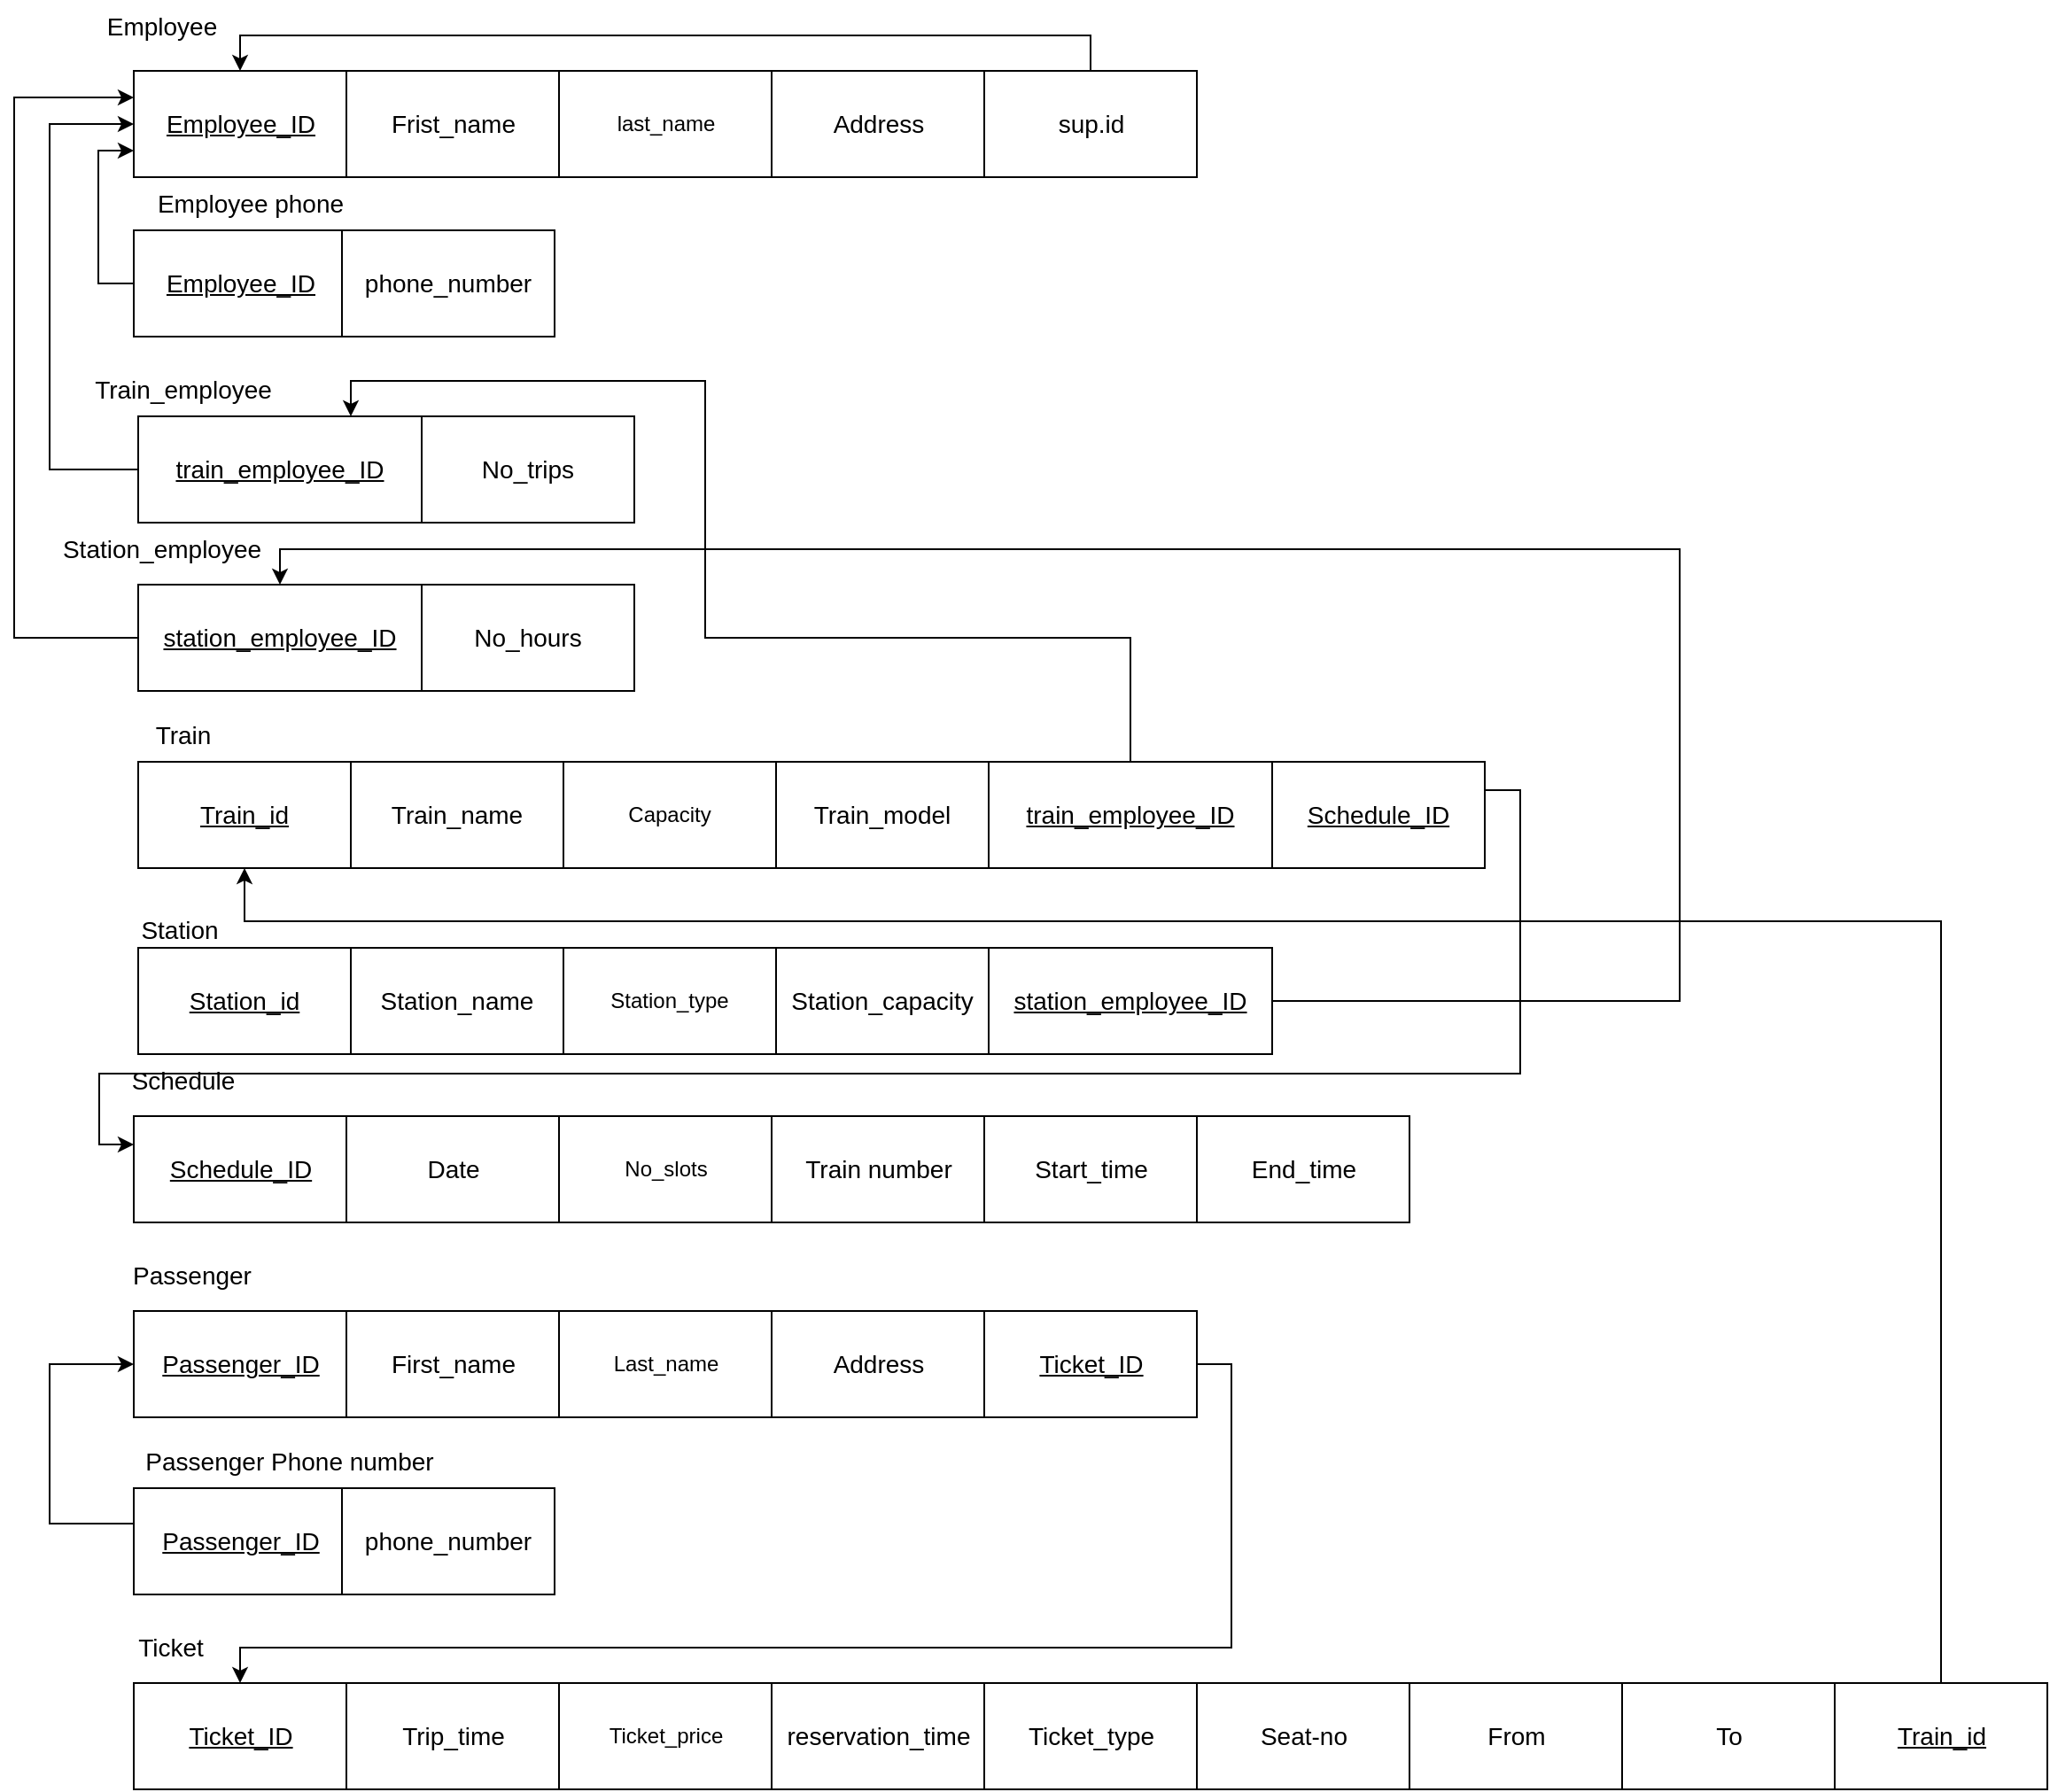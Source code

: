 <mxfile version="20.7.4" type="device"><diagram name="Page-1" id="2c0d36ab-eaac-3732-788b-9136903baeff"><mxGraphModel dx="1105" dy="612" grid="1" gridSize="10" guides="1" tooltips="1" connect="1" arrows="1" fold="1" page="1" pageScale="1.5" pageWidth="1169" pageHeight="827" background="none" math="0" shadow="0"><root><mxCell id="0"/><mxCell id="1" parent="0"/><mxCell id="ZgB1DhjJ4tC2xwrrb30_-1" value="&lt;font style=&quot;font-size: 14px;&quot;&gt;&lt;u&gt;Employee_ID&lt;/u&gt;&lt;/font&gt;" style="rounded=0;whiteSpace=wrap;html=1;" vertex="1" parent="1"><mxGeometry x="197.5" y="40" width="120" height="60" as="geometry"/></mxCell><mxCell id="ZgB1DhjJ4tC2xwrrb30_-78" style="edgeStyle=orthogonalEdgeStyle;rounded=0;orthogonalLoop=1;jettySize=auto;html=1;exitX=0.5;exitY=0;exitDx=0;exitDy=0;entryX=0.5;entryY=0;entryDx=0;entryDy=0;fontSize=14;" edge="1" parent="1" source="ZgB1DhjJ4tC2xwrrb30_-8" target="ZgB1DhjJ4tC2xwrrb30_-1"><mxGeometry relative="1" as="geometry"/></mxCell><mxCell id="ZgB1DhjJ4tC2xwrrb30_-8" value="&lt;font style=&quot;font-size: 14px;&quot;&gt;sup.id&lt;/font&gt;" style="rounded=0;whiteSpace=wrap;html=1;" vertex="1" parent="1"><mxGeometry x="677.5" y="40" width="120" height="60" as="geometry"/></mxCell><mxCell id="ZgB1DhjJ4tC2xwrrb30_-9" value="&lt;font style=&quot;font-size: 14px;&quot;&gt;Address&lt;/font&gt;" style="rounded=0;whiteSpace=wrap;html=1;" vertex="1" parent="1"><mxGeometry x="557.5" y="40" width="120" height="60" as="geometry"/></mxCell><mxCell id="ZgB1DhjJ4tC2xwrrb30_-10" value="last_name" style="rounded=0;whiteSpace=wrap;html=1;" vertex="1" parent="1"><mxGeometry x="437.5" y="40" width="120" height="60" as="geometry"/></mxCell><mxCell id="ZgB1DhjJ4tC2xwrrb30_-11" value="&lt;font style=&quot;font-size: 14px;&quot;&gt;Frist_name&lt;/font&gt;" style="rounded=0;whiteSpace=wrap;html=1;" vertex="1" parent="1"><mxGeometry x="317.5" y="40" width="120" height="60" as="geometry"/></mxCell><mxCell id="ZgB1DhjJ4tC2xwrrb30_-75" style="edgeStyle=orthogonalEdgeStyle;rounded=0;orthogonalLoop=1;jettySize=auto;html=1;exitX=0;exitY=0.5;exitDx=0;exitDy=0;entryX=0;entryY=0.75;entryDx=0;entryDy=0;fontSize=14;" edge="1" parent="1" source="ZgB1DhjJ4tC2xwrrb30_-12" target="ZgB1DhjJ4tC2xwrrb30_-1"><mxGeometry relative="1" as="geometry"/></mxCell><mxCell id="ZgB1DhjJ4tC2xwrrb30_-12" value="&lt;font style=&quot;font-size: 14px;&quot;&gt;&lt;u&gt;Employee_ID&lt;/u&gt;&lt;/font&gt;" style="rounded=0;whiteSpace=wrap;html=1;" vertex="1" parent="1"><mxGeometry x="197.5" y="130" width="120" height="60" as="geometry"/></mxCell><mxCell id="ZgB1DhjJ4tC2xwrrb30_-16" value="&lt;span style=&quot;font-size: 14px;&quot;&gt;phone_number&lt;/span&gt;" style="rounded=0;whiteSpace=wrap;html=1;" vertex="1" parent="1"><mxGeometry x="315" y="130" width="120" height="60" as="geometry"/></mxCell><mxCell id="ZgB1DhjJ4tC2xwrrb30_-76" style="edgeStyle=orthogonalEdgeStyle;rounded=0;orthogonalLoop=1;jettySize=auto;html=1;exitX=0;exitY=0.5;exitDx=0;exitDy=0;entryX=0;entryY=0.5;entryDx=0;entryDy=0;fontSize=14;" edge="1" parent="1" source="ZgB1DhjJ4tC2xwrrb30_-17" target="ZgB1DhjJ4tC2xwrrb30_-1"><mxGeometry relative="1" as="geometry"><Array as="points"><mxPoint x="150" y="265"/><mxPoint x="150" y="70"/></Array></mxGeometry></mxCell><mxCell id="ZgB1DhjJ4tC2xwrrb30_-17" value="&lt;font style=&quot;font-size: 14px;&quot;&gt;&lt;u&gt;train_employee_ID&lt;/u&gt;&lt;/font&gt;" style="rounded=0;whiteSpace=wrap;html=1;" vertex="1" parent="1"><mxGeometry x="200" y="235" width="160" height="60" as="geometry"/></mxCell><mxCell id="ZgB1DhjJ4tC2xwrrb30_-77" style="edgeStyle=orthogonalEdgeStyle;rounded=0;orthogonalLoop=1;jettySize=auto;html=1;exitX=0;exitY=0.5;exitDx=0;exitDy=0;entryX=0;entryY=0.25;entryDx=0;entryDy=0;fontSize=14;" edge="1" parent="1" source="ZgB1DhjJ4tC2xwrrb30_-19" target="ZgB1DhjJ4tC2xwrrb30_-1"><mxGeometry relative="1" as="geometry"><Array as="points"><mxPoint x="130" y="360"/><mxPoint x="130" y="55"/></Array></mxGeometry></mxCell><mxCell id="ZgB1DhjJ4tC2xwrrb30_-19" value="&lt;font style=&quot;font-size: 14px;&quot;&gt;&lt;u&gt;station_employee_ID&lt;/u&gt;&lt;/font&gt;" style="rounded=0;whiteSpace=wrap;html=1;" vertex="1" parent="1"><mxGeometry x="200" y="330" width="160" height="60" as="geometry"/></mxCell><mxCell id="ZgB1DhjJ4tC2xwrrb30_-20" value="&lt;font style=&quot;font-size: 14px;&quot;&gt;&lt;u&gt;Train_id&lt;/u&gt;&lt;/font&gt;" style="rounded=0;whiteSpace=wrap;html=1;" vertex="1" parent="1"><mxGeometry x="200" y="430" width="120" height="60" as="geometry"/></mxCell><mxCell id="ZgB1DhjJ4tC2xwrrb30_-22" value="&lt;font style=&quot;font-size: 14px;&quot;&gt;Train_model&lt;/font&gt;" style="rounded=0;whiteSpace=wrap;html=1;" vertex="1" parent="1"><mxGeometry x="560" y="430" width="120" height="60" as="geometry"/></mxCell><mxCell id="ZgB1DhjJ4tC2xwrrb30_-23" value="Capacity" style="rounded=0;whiteSpace=wrap;html=1;" vertex="1" parent="1"><mxGeometry x="440" y="430" width="120" height="60" as="geometry"/></mxCell><mxCell id="ZgB1DhjJ4tC2xwrrb30_-24" value="&lt;font style=&quot;font-size: 14px;&quot;&gt;Train_name&lt;/font&gt;" style="rounded=0;whiteSpace=wrap;html=1;" vertex="1" parent="1"><mxGeometry x="320" y="430" width="120" height="60" as="geometry"/></mxCell><mxCell id="ZgB1DhjJ4tC2xwrrb30_-25" value="&lt;font style=&quot;font-size: 14px;&quot;&gt;&lt;u&gt;Station_id&lt;/u&gt;&lt;/font&gt;" style="rounded=0;whiteSpace=wrap;html=1;" vertex="1" parent="1"><mxGeometry x="200" y="535" width="120" height="60" as="geometry"/></mxCell><mxCell id="ZgB1DhjJ4tC2xwrrb30_-26" value="&lt;font style=&quot;font-size: 14px;&quot;&gt;Station_capacity&lt;/font&gt;" style="rounded=0;whiteSpace=wrap;html=1;" vertex="1" parent="1"><mxGeometry x="560" y="535" width="120" height="60" as="geometry"/></mxCell><mxCell id="ZgB1DhjJ4tC2xwrrb30_-27" value="Station_type" style="rounded=0;whiteSpace=wrap;html=1;" vertex="1" parent="1"><mxGeometry x="440" y="535" width="120" height="60" as="geometry"/></mxCell><mxCell id="ZgB1DhjJ4tC2xwrrb30_-28" value="&lt;font style=&quot;font-size: 14px;&quot;&gt;Station_name&lt;/font&gt;" style="rounded=0;whiteSpace=wrap;html=1;" vertex="1" parent="1"><mxGeometry x="320" y="535" width="120" height="60" as="geometry"/></mxCell><mxCell id="ZgB1DhjJ4tC2xwrrb30_-29" value="&lt;span style=&quot;font-size: 14px;&quot;&gt;&lt;u&gt;Schedule_ID&lt;/u&gt;&lt;/span&gt;" style="rounded=0;whiteSpace=wrap;html=1;" vertex="1" parent="1"><mxGeometry x="197.5" y="630" width="120" height="60" as="geometry"/></mxCell><mxCell id="ZgB1DhjJ4tC2xwrrb30_-30" value="&lt;span style=&quot;font-size: 14px;&quot;&gt;Train number&lt;/span&gt;" style="rounded=0;whiteSpace=wrap;html=1;" vertex="1" parent="1"><mxGeometry x="557.5" y="630" width="120" height="60" as="geometry"/></mxCell><mxCell id="ZgB1DhjJ4tC2xwrrb30_-31" value="No_slots" style="rounded=0;whiteSpace=wrap;html=1;" vertex="1" parent="1"><mxGeometry x="437.5" y="630" width="120" height="60" as="geometry"/></mxCell><mxCell id="ZgB1DhjJ4tC2xwrrb30_-32" value="&lt;font style=&quot;font-size: 14px;&quot;&gt;Date&lt;/font&gt;" style="rounded=0;whiteSpace=wrap;html=1;" vertex="1" parent="1"><mxGeometry x="317.5" y="630" width="120" height="60" as="geometry"/></mxCell><mxCell id="ZgB1DhjJ4tC2xwrrb30_-34" value="Employee" style="text;html=1;align=center;verticalAlign=middle;resizable=0;points=[];autosize=1;strokeColor=none;fillColor=none;fontSize=14;" vertex="1" parent="1"><mxGeometry x="167.5" width="90" height="30" as="geometry"/></mxCell><mxCell id="ZgB1DhjJ4tC2xwrrb30_-36" value="Employee phone" style="text;html=1;align=center;verticalAlign=middle;resizable=0;points=[];autosize=1;strokeColor=none;fillColor=none;fontSize=14;" vertex="1" parent="1"><mxGeometry x="197.5" y="100" width="130" height="30" as="geometry"/></mxCell><mxCell id="ZgB1DhjJ4tC2xwrrb30_-37" value="Train_employee" style="text;html=1;align=center;verticalAlign=middle;resizable=0;points=[];autosize=1;strokeColor=none;fillColor=none;fontSize=14;" vertex="1" parent="1"><mxGeometry x="165" y="205" width="120" height="30" as="geometry"/></mxCell><mxCell id="ZgB1DhjJ4tC2xwrrb30_-38" value="Station_employee" style="text;html=1;align=center;verticalAlign=middle;resizable=0;points=[];autosize=1;strokeColor=none;fillColor=none;fontSize=14;" vertex="1" parent="1"><mxGeometry x="142.5" y="295" width="140" height="30" as="geometry"/></mxCell><mxCell id="ZgB1DhjJ4tC2xwrrb30_-39" value="No_trips" style="rounded=0;whiteSpace=wrap;html=1;fontSize=14;" vertex="1" parent="1"><mxGeometry x="360" y="235" width="120" height="60" as="geometry"/></mxCell><mxCell id="ZgB1DhjJ4tC2xwrrb30_-40" value="No_hours" style="rounded=0;whiteSpace=wrap;html=1;fontSize=14;" vertex="1" parent="1"><mxGeometry x="360" y="330" width="120" height="60" as="geometry"/></mxCell><mxCell id="ZgB1DhjJ4tC2xwrrb30_-41" value="Train" style="text;html=1;align=center;verticalAlign=middle;resizable=0;points=[];autosize=1;strokeColor=none;fillColor=none;fontSize=14;" vertex="1" parent="1"><mxGeometry x="200" y="400" width="50" height="30" as="geometry"/></mxCell><mxCell id="ZgB1DhjJ4tC2xwrrb30_-80" style="edgeStyle=orthogonalEdgeStyle;rounded=0;orthogonalLoop=1;jettySize=auto;html=1;entryX=0.75;entryY=0;entryDx=0;entryDy=0;fontSize=14;" edge="1" parent="1" source="ZgB1DhjJ4tC2xwrrb30_-42" target="ZgB1DhjJ4tC2xwrrb30_-17"><mxGeometry relative="1" as="geometry"><Array as="points"><mxPoint x="760" y="360"/><mxPoint x="520" y="360"/><mxPoint x="520" y="215"/><mxPoint x="320" y="215"/></Array></mxGeometry></mxCell><mxCell id="ZgB1DhjJ4tC2xwrrb30_-42" value="&lt;font style=&quot;font-size: 14px;&quot;&gt;&lt;u&gt;train_employee_ID&lt;/u&gt;&lt;/font&gt;" style="rounded=0;whiteSpace=wrap;html=1;" vertex="1" parent="1"><mxGeometry x="680" y="430" width="160" height="60" as="geometry"/></mxCell><mxCell id="ZgB1DhjJ4tC2xwrrb30_-81" style="edgeStyle=orthogonalEdgeStyle;rounded=0;orthogonalLoop=1;jettySize=auto;html=1;exitX=1;exitY=0.5;exitDx=0;exitDy=0;entryX=0.5;entryY=0;entryDx=0;entryDy=0;fontSize=14;" edge="1" parent="1" source="ZgB1DhjJ4tC2xwrrb30_-43" target="ZgB1DhjJ4tC2xwrrb30_-19"><mxGeometry relative="1" as="geometry"><Array as="points"><mxPoint x="1070" y="565"/><mxPoint x="1070" y="310"/><mxPoint x="280" y="310"/></Array></mxGeometry></mxCell><mxCell id="ZgB1DhjJ4tC2xwrrb30_-43" value="&lt;font style=&quot;font-size: 14px;&quot;&gt;&lt;u&gt;station_employee_ID&lt;/u&gt;&lt;/font&gt;" style="rounded=0;whiteSpace=wrap;html=1;" vertex="1" parent="1"><mxGeometry x="680" y="535" width="160" height="60" as="geometry"/></mxCell><mxCell id="ZgB1DhjJ4tC2xwrrb30_-44" value="Station" style="text;html=1;align=center;verticalAlign=middle;resizable=0;points=[];autosize=1;strokeColor=none;fillColor=none;fontSize=14;" vertex="1" parent="1"><mxGeometry x="187.5" y="510" width="70" height="30" as="geometry"/></mxCell><mxCell id="ZgB1DhjJ4tC2xwrrb30_-45" value="&lt;span style=&quot;font-size: 14px;&quot;&gt;Start_time&lt;/span&gt;" style="rounded=0;whiteSpace=wrap;html=1;" vertex="1" parent="1"><mxGeometry x="677.5" y="630" width="120" height="60" as="geometry"/></mxCell><mxCell id="ZgB1DhjJ4tC2xwrrb30_-46" value="&lt;span style=&quot;font-size: 14px;&quot;&gt;End_time&lt;/span&gt;" style="rounded=0;whiteSpace=wrap;html=1;" vertex="1" parent="1"><mxGeometry x="797.5" y="630" width="120" height="60" as="geometry"/></mxCell><mxCell id="ZgB1DhjJ4tC2xwrrb30_-79" style="edgeStyle=orthogonalEdgeStyle;rounded=0;orthogonalLoop=1;jettySize=auto;html=1;exitX=1;exitY=0.5;exitDx=0;exitDy=0;entryX=0;entryY=0.5;entryDx=0;entryDy=0;fontSize=14;" edge="1" parent="1"><mxGeometry relative="1" as="geometry"><mxPoint x="960" y="446" as="sourcePoint"/><mxPoint x="197.5" y="646" as="targetPoint"/><Array as="points"><mxPoint x="980" y="446"/><mxPoint x="980" y="606"/><mxPoint x="178" y="606"/><mxPoint x="178" y="646"/></Array></mxGeometry></mxCell><mxCell id="ZgB1DhjJ4tC2xwrrb30_-48" value="&lt;span style=&quot;font-size: 14px;&quot;&gt;&lt;u&gt;Schedule_ID&lt;/u&gt;&lt;/span&gt;" style="rounded=0;whiteSpace=wrap;html=1;" vertex="1" parent="1"><mxGeometry x="840" y="430" width="120" height="60" as="geometry"/></mxCell><mxCell id="ZgB1DhjJ4tC2xwrrb30_-49" value="Schedule" style="text;html=1;align=center;verticalAlign=middle;resizable=0;points=[];autosize=1;strokeColor=none;fillColor=none;fontSize=14;" vertex="1" parent="1"><mxGeometry x="185" y="595" width="80" height="30" as="geometry"/></mxCell><mxCell id="ZgB1DhjJ4tC2xwrrb30_-50" value="&lt;span style=&quot;font-size: 14px;&quot;&gt;&lt;u&gt;Passenger_ID&lt;/u&gt;&lt;/span&gt;" style="rounded=0;whiteSpace=wrap;html=1;" vertex="1" parent="1"><mxGeometry x="197.5" y="740" width="120" height="60" as="geometry"/></mxCell><mxCell id="ZgB1DhjJ4tC2xwrrb30_-51" value="&lt;span style=&quot;font-size: 14px;&quot;&gt;Address&lt;/span&gt;" style="rounded=0;whiteSpace=wrap;html=1;" vertex="1" parent="1"><mxGeometry x="557.5" y="740" width="120" height="60" as="geometry"/></mxCell><mxCell id="ZgB1DhjJ4tC2xwrrb30_-52" value="Last_name" style="rounded=0;whiteSpace=wrap;html=1;" vertex="1" parent="1"><mxGeometry x="437.5" y="740" width="120" height="60" as="geometry"/></mxCell><mxCell id="ZgB1DhjJ4tC2xwrrb30_-53" value="&lt;span style=&quot;font-size: 14px;&quot;&gt;First_name&lt;/span&gt;" style="rounded=0;whiteSpace=wrap;html=1;" vertex="1" parent="1"><mxGeometry x="317.5" y="740" width="120" height="60" as="geometry"/></mxCell><mxCell id="ZgB1DhjJ4tC2xwrrb30_-57" value="&lt;span style=&quot;font-size: 14px;&quot;&gt;&lt;u&gt;Ticket_ID&lt;/u&gt;&lt;/span&gt;" style="rounded=0;whiteSpace=wrap;html=1;" vertex="1" parent="1"><mxGeometry x="197.5" y="950" width="120" height="60" as="geometry"/></mxCell><mxCell id="ZgB1DhjJ4tC2xwrrb30_-58" value="&lt;span style=&quot;font-size: 14px;&quot;&gt;reservation_time&lt;/span&gt;" style="rounded=0;whiteSpace=wrap;html=1;" vertex="1" parent="1"><mxGeometry x="557.5" y="950" width="120" height="60" as="geometry"/></mxCell><mxCell id="ZgB1DhjJ4tC2xwrrb30_-59" value="Ticket_price" style="rounded=0;whiteSpace=wrap;html=1;" vertex="1" parent="1"><mxGeometry x="437.5" y="950" width="120" height="60" as="geometry"/></mxCell><mxCell id="ZgB1DhjJ4tC2xwrrb30_-60" value="&lt;span style=&quot;font-size: 14px;&quot;&gt;Trip_time&lt;/span&gt;" style="rounded=0;whiteSpace=wrap;html=1;" vertex="1" parent="1"><mxGeometry x="317.5" y="950" width="120" height="60" as="geometry"/></mxCell><mxCell id="ZgB1DhjJ4tC2xwrrb30_-61" value="&lt;span style=&quot;font-size: 14px;&quot;&gt;Ticket_type&lt;/span&gt;" style="rounded=0;whiteSpace=wrap;html=1;" vertex="1" parent="1"><mxGeometry x="677.5" y="950" width="120" height="60" as="geometry"/></mxCell><mxCell id="ZgB1DhjJ4tC2xwrrb30_-62" value="&lt;span style=&quot;font-size: 14px;&quot;&gt;Seat-no&lt;/span&gt;" style="rounded=0;whiteSpace=wrap;html=1;" vertex="1" parent="1"><mxGeometry x="797.5" y="950" width="120" height="60" as="geometry"/></mxCell><mxCell id="ZgB1DhjJ4tC2xwrrb30_-63" value="&lt;span style=&quot;font-size: 14px;&quot;&gt;From&lt;/span&gt;" style="rounded=0;whiteSpace=wrap;html=1;" vertex="1" parent="1"><mxGeometry x="917.5" y="950" width="120" height="60" as="geometry"/></mxCell><mxCell id="ZgB1DhjJ4tC2xwrrb30_-64" value="Passenger" style="text;html=1;align=center;verticalAlign=middle;resizable=0;points=[];autosize=1;strokeColor=none;fillColor=none;fontSize=14;" vertex="1" parent="1"><mxGeometry x="185" y="705" width="90" height="30" as="geometry"/></mxCell><mxCell id="ZgB1DhjJ4tC2xwrrb30_-83" style="edgeStyle=orthogonalEdgeStyle;rounded=0;orthogonalLoop=1;jettySize=auto;html=1;entryX=0;entryY=0.5;entryDx=0;entryDy=0;fontSize=14;" edge="1" parent="1" source="ZgB1DhjJ4tC2xwrrb30_-65" target="ZgB1DhjJ4tC2xwrrb30_-50"><mxGeometry relative="1" as="geometry"><Array as="points"><mxPoint x="150" y="860"/><mxPoint x="150" y="770"/></Array></mxGeometry></mxCell><mxCell id="ZgB1DhjJ4tC2xwrrb30_-65" value="&lt;u style=&quot;border-color: var(--border-color); font-size: 14px;&quot;&gt;Passenger_ID&lt;/u&gt;" style="rounded=0;whiteSpace=wrap;html=1;" vertex="1" parent="1"><mxGeometry x="197.5" y="840" width="120" height="60" as="geometry"/></mxCell><mxCell id="ZgB1DhjJ4tC2xwrrb30_-66" value="&lt;font style=&quot;font-size: 14px;&quot;&gt;phone_number&lt;/font&gt;" style="rounded=0;whiteSpace=wrap;html=1;" vertex="1" parent="1"><mxGeometry x="315" y="840" width="120" height="60" as="geometry"/></mxCell><mxCell id="ZgB1DhjJ4tC2xwrrb30_-68" value="Passenger Phone number" style="text;html=1;align=center;verticalAlign=middle;resizable=0;points=[];autosize=1;strokeColor=none;fillColor=none;fontSize=14;" vertex="1" parent="1"><mxGeometry x="190" y="810" width="190" height="30" as="geometry"/></mxCell><mxCell id="ZgB1DhjJ4tC2xwrrb30_-69" value="&lt;span style=&quot;font-size: 14px;&quot;&gt;To&lt;/span&gt;" style="rounded=0;whiteSpace=wrap;html=1;" vertex="1" parent="1"><mxGeometry x="1037.5" y="950" width="120" height="60" as="geometry"/></mxCell><mxCell id="ZgB1DhjJ4tC2xwrrb30_-70" value="Ticket" style="text;html=1;align=center;verticalAlign=middle;resizable=0;points=[];autosize=1;strokeColor=none;fillColor=none;fontSize=14;" vertex="1" parent="1"><mxGeometry x="187.5" y="915" width="60" height="30" as="geometry"/></mxCell><mxCell id="ZgB1DhjJ4tC2xwrrb30_-87" style="edgeStyle=orthogonalEdgeStyle;rounded=0;orthogonalLoop=1;jettySize=auto;html=1;exitX=0.5;exitY=0;exitDx=0;exitDy=0;entryX=0.5;entryY=1;entryDx=0;entryDy=0;fontSize=14;" edge="1" parent="1" source="ZgB1DhjJ4tC2xwrrb30_-73" target="ZgB1DhjJ4tC2xwrrb30_-20"><mxGeometry relative="1" as="geometry"><Array as="points"><mxPoint x="1217" y="520"/><mxPoint x="260" y="520"/></Array></mxGeometry></mxCell><mxCell id="ZgB1DhjJ4tC2xwrrb30_-73" value="&lt;font style=&quot;font-size: 14px;&quot;&gt;&lt;u&gt;Train_id&lt;/u&gt;&lt;/font&gt;" style="rounded=0;whiteSpace=wrap;html=1;" vertex="1" parent="1"><mxGeometry x="1157.5" y="950" width="120" height="60" as="geometry"/></mxCell><mxCell id="ZgB1DhjJ4tC2xwrrb30_-85" style="edgeStyle=orthogonalEdgeStyle;rounded=0;orthogonalLoop=1;jettySize=auto;html=1;exitX=1;exitY=0.5;exitDx=0;exitDy=0;entryX=0.5;entryY=0;entryDx=0;entryDy=0;fontSize=14;" edge="1" parent="1" source="ZgB1DhjJ4tC2xwrrb30_-84" target="ZgB1DhjJ4tC2xwrrb30_-57"><mxGeometry relative="1" as="geometry"><Array as="points"><mxPoint x="817" y="770"/><mxPoint x="817" y="930"/><mxPoint x="257" y="930"/></Array></mxGeometry></mxCell><mxCell id="ZgB1DhjJ4tC2xwrrb30_-84" value="&lt;span style=&quot;font-size: 14px;&quot;&gt;&lt;u&gt;Ticket_ID&lt;/u&gt;&lt;/span&gt;" style="rounded=0;whiteSpace=wrap;html=1;" vertex="1" parent="1"><mxGeometry x="677.5" y="740" width="120" height="60" as="geometry"/></mxCell></root></mxGraphModel></diagram></mxfile>